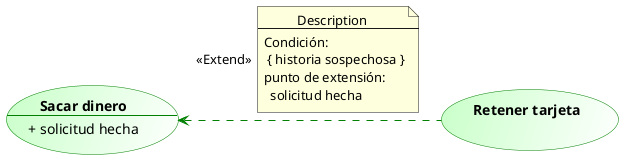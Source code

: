 @startuml
usecase SD as "**Sacar dinero**
--
+ solicitud hecha"

usecase RT as "**Retener tarjeta**

"

SD <. RT #green : <<Extend>>

skinparam usecase {
    backgroundcolor technology/white
    bordercolor green
}

note right of link
          Description
--
Condición:
 { historia sospechosa }
punto de extensión:
  solicitud hecha
end note
@enduml